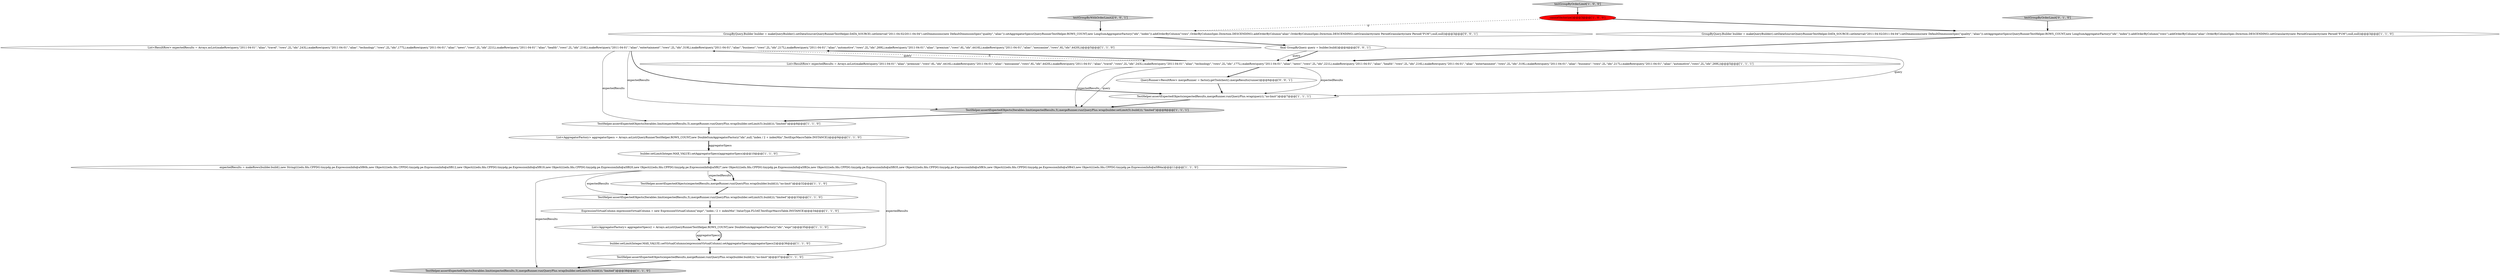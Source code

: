 digraph {
14 [style = filled, label = "builder.setLimit(Integer.MAX_VALUE).setAggregatorSpecs(aggregatorSpecs)@@@10@@@['1', '1', '0']", fillcolor = white, shape = ellipse image = "AAA0AAABBB1BBB"];
1 [style = filled, label = "TestHelper.assertExpectedObjects(Iterables.limit(expectedResults,5),mergeRunner.run(QueryPlus.wrap(builder.setLimit(5).build())),\"limited\")@@@38@@@['1', '1', '0']", fillcolor = lightgray, shape = ellipse image = "AAA0AAABBB1BBB"];
2 [style = filled, label = "cannotVectorize()@@@3@@@['1', '0', '0']", fillcolor = red, shape = ellipse image = "AAA1AAABBB1BBB"];
15 [style = filled, label = "TestHelper.assertExpectedObjects(Iterables.limit(expectedResults,5),mergeRunner.run(QueryPlus.wrap(builder.setLimit(5).build())),\"limited\")@@@8@@@['1', '1', '0']", fillcolor = white, shape = ellipse image = "AAA0AAABBB1BBB"];
3 [style = filled, label = "TestHelper.assertExpectedObjects(Iterables.limit(expectedResults,5),mergeRunner.run(QueryPlus.wrap(builder.setLimit(5).build())),\"limited\")@@@8@@@['1', '1', '1']", fillcolor = lightgray, shape = ellipse image = "AAA0AAABBB1BBB"];
19 [style = filled, label = "final GroupByQuery query = builder.build()@@@4@@@['0', '0', '1']", fillcolor = white, shape = ellipse image = "AAA0AAABBB3BBB"];
6 [style = filled, label = "testGroupByOrderLimit['1', '0', '0']", fillcolor = lightgray, shape = diamond image = "AAA0AAABBB1BBB"];
20 [style = filled, label = "QueryRunner<ResultRow> mergeRunner = factory.getToolchest().mergeResults(runner)@@@6@@@['0', '0', '1']", fillcolor = white, shape = ellipse image = "AAA0AAABBB3BBB"];
22 [style = filled, label = "testGroupByWithOrderLimit2['0', '0', '1']", fillcolor = lightgray, shape = diamond image = "AAA0AAABBB3BBB"];
12 [style = filled, label = "TestHelper.assertExpectedObjects(Iterables.limit(expectedResults,5),mergeRunner.run(QueryPlus.wrap(builder.setLimit(5).build())),\"limited\")@@@33@@@['1', '1', '0']", fillcolor = white, shape = ellipse image = "AAA0AAABBB1BBB"];
4 [style = filled, label = "expectedResults = makeRows(builder.build(),new String((((edu.fdu.CPPDG.tinypdg.pe.ExpressionInfo@a5f80b,new Object((((edu.fdu.CPPDG.tinypdg.pe.ExpressionInfo@a5f812,new Object((((edu.fdu.CPPDG.tinypdg.pe.ExpressionInfo@a5f819,new Object((((edu.fdu.CPPDG.tinypdg.pe.ExpressionInfo@a5f820,new Object((((edu.fdu.CPPDG.tinypdg.pe.ExpressionInfo@a5f827,new Object((((edu.fdu.CPPDG.tinypdg.pe.ExpressionInfo@a5f82e,new Object((((edu.fdu.CPPDG.tinypdg.pe.ExpressionInfo@a5f835,new Object((((edu.fdu.CPPDG.tinypdg.pe.ExpressionInfo@a5f83c,new Object((((edu.fdu.CPPDG.tinypdg.pe.ExpressionInfo@a5f843,new Object((((edu.fdu.CPPDG.tinypdg.pe.ExpressionInfo@a5f84a)@@@11@@@['1', '1', '0']", fillcolor = white, shape = ellipse image = "AAA0AAABBB1BBB"];
10 [style = filled, label = "GroupByQuery.Builder builder = makeQueryBuilder().setDataSource(QueryRunnerTestHelper.DATA_SOURCE).setInterval(\"2011-04-02/2011-04-04\").setDimensions(new DefaultDimensionSpec(\"quality\",\"alias\")).setAggregatorSpecs(QueryRunnerTestHelper.ROWS_COUNT,new LongSumAggregatorFactory(\"idx\",\"index\")).addOrderByColumn(\"rows\").addOrderByColumn(\"alias\",OrderByColumnSpec.Direction.DESCENDING).setGranularity(new PeriodGranularity(new Period(\"P1M\"),null,null))@@@3@@@['1', '1', '0']", fillcolor = white, shape = ellipse image = "AAA0AAABBB1BBB"];
17 [style = filled, label = "List<ResultRow> expectedResults = Arrays.asList(makeRow(query,\"2011-04-01\",\"alias\",\"travel\",\"rows\",2L,\"idx\",243L),makeRow(query,\"2011-04-01\",\"alias\",\"technology\",\"rows\",2L,\"idx\",177L),makeRow(query,\"2011-04-01\",\"alias\",\"news\",\"rows\",2L,\"idx\",221L),makeRow(query,\"2011-04-01\",\"alias\",\"health\",\"rows\",2L,\"idx\",216L),makeRow(query,\"2011-04-01\",\"alias\",\"entertainment\",\"rows\",2L,\"idx\",319L),makeRow(query,\"2011-04-01\",\"alias\",\"business\",\"rows\",2L,\"idx\",217L),makeRow(query,\"2011-04-01\",\"alias\",\"automotive\",\"rows\",2L,\"idx\",269L),makeRow(query,\"2011-04-01\",\"alias\",\"premium\",\"rows\",6L,\"idx\",4416L),makeRow(query,\"2011-04-01\",\"alias\",\"mezzanine\",\"rows\",6L,\"idx\",4420L))@@@5@@@['1', '1', '0']", fillcolor = white, shape = ellipse image = "AAA0AAABBB1BBB"];
21 [style = filled, label = "GroupByQuery.Builder builder = makeQueryBuilder().setDataSource(QueryRunnerTestHelper.DATA_SOURCE).setInterval(\"2011-04-02/2011-04-04\").setDimensions(new DefaultDimensionSpec(\"quality\",\"alias\")).setAggregatorSpecs(QueryRunnerTestHelper.ROWS_COUNT,new LongSumAggregatorFactory(\"idx\",\"index\")).addOrderByColumn(\"rows\",OrderByColumnSpec.Direction.DESCENDING).addOrderByColumn(\"alias\",OrderByColumnSpec.Direction.DESCENDING).setGranularity(new PeriodGranularity(new Period(\"P1M\"),null,null))@@@3@@@['0', '0', '1']", fillcolor = white, shape = ellipse image = "AAA0AAABBB3BBB"];
0 [style = filled, label = "TestHelper.assertExpectedObjects(expectedResults,mergeRunner.run(QueryPlus.wrap(builder.build())),\"no-limit\")@@@32@@@['1', '1', '0']", fillcolor = white, shape = ellipse image = "AAA0AAABBB1BBB"];
7 [style = filled, label = "TestHelper.assertExpectedObjects(expectedResults,mergeRunner.run(QueryPlus.wrap(query)),\"no-limit\")@@@7@@@['1', '1', '1']", fillcolor = white, shape = ellipse image = "AAA0AAABBB1BBB"];
18 [style = filled, label = "testGroupByOrderLimit['0', '1', '0']", fillcolor = lightgray, shape = diamond image = "AAA0AAABBB2BBB"];
5 [style = filled, label = "builder.setLimit(Integer.MAX_VALUE).setVirtualColumns(expressionVirtualColumn).setAggregatorSpecs(aggregatorSpecs2)@@@36@@@['1', '1', '0']", fillcolor = white, shape = ellipse image = "AAA0AAABBB1BBB"];
9 [style = filled, label = "List<AggregatorFactory> aggregatorSpecs2 = Arrays.asList(QueryRunnerTestHelper.ROWS_COUNT,new DoubleSumAggregatorFactory(\"idx\",\"expr\"))@@@35@@@['1', '1', '0']", fillcolor = white, shape = ellipse image = "AAA0AAABBB1BBB"];
8 [style = filled, label = "ExpressionVirtualColumn expressionVirtualColumn = new ExpressionVirtualColumn(\"expr\",\"index / 2 + indexMin\",ValueType.FLOAT,TestExprMacroTable.INSTANCE)@@@34@@@['1', '1', '0']", fillcolor = white, shape = ellipse image = "AAA0AAABBB1BBB"];
16 [style = filled, label = "List<ResultRow> expectedResults = Arrays.asList(makeRow(query,\"2011-04-01\",\"alias\",\"premium\",\"rows\",6L,\"idx\",4416L),makeRow(query,\"2011-04-01\",\"alias\",\"mezzanine\",\"rows\",6L,\"idx\",4420L),makeRow(query,\"2011-04-01\",\"alias\",\"travel\",\"rows\",2L,\"idx\",243L),makeRow(query,\"2011-04-01\",\"alias\",\"technology\",\"rows\",2L,\"idx\",177L),makeRow(query,\"2011-04-01\",\"alias\",\"news\",\"rows\",2L,\"idx\",221L),makeRow(query,\"2011-04-01\",\"alias\",\"health\",\"rows\",2L,\"idx\",216L),makeRow(query,\"2011-04-01\",\"alias\",\"entertainment\",\"rows\",2L,\"idx\",319L),makeRow(query,\"2011-04-01\",\"alias\",\"business\",\"rows\",2L,\"idx\",217L),makeRow(query,\"2011-04-01\",\"alias\",\"automotive\",\"rows\",2L,\"idx\",269L))@@@5@@@['1', '1', '1']", fillcolor = white, shape = ellipse image = "AAA0AAABBB1BBB"];
11 [style = filled, label = "TestHelper.assertExpectedObjects(expectedResults,mergeRunner.run(QueryPlus.wrap(builder.build())),\"no-limit\")@@@37@@@['1', '1', '0']", fillcolor = white, shape = ellipse image = "AAA0AAABBB1BBB"];
13 [style = filled, label = "List<AggregatorFactory> aggregatorSpecs = Arrays.asList(QueryRunnerTestHelper.ROWS_COUNT,new DoubleSumAggregatorFactory(\"idx\",null,\"index / 2 + indexMin\",TestExprMacroTable.INSTANCE))@@@9@@@['1', '1', '0']", fillcolor = white, shape = ellipse image = "AAA0AAABBB1BBB"];
15->13 [style = bold, label=""];
17->16 [style = dashed, label="0"];
21->19 [style = bold, label=""];
11->1 [style = bold, label=""];
16->3 [style = solid, label="expectedResults"];
4->0 [style = solid, label="expectedResults"];
0->12 [style = bold, label=""];
22->21 [style = bold, label=""];
3->15 [style = bold, label=""];
4->11 [style = solid, label="expectedResults"];
16->17 [style = bold, label=""];
19->16 [style = solid, label="query"];
2->10 [style = bold, label=""];
7->3 [style = bold, label=""];
4->0 [style = bold, label=""];
19->16 [style = bold, label=""];
6->2 [style = bold, label=""];
17->3 [style = solid, label="expectedResults"];
17->7 [style = bold, label=""];
16->17 [style = solid, label="query"];
10->16 [style = bold, label=""];
18->10 [style = bold, label=""];
2->21 [style = dashed, label="0"];
19->7 [style = solid, label="query"];
12->8 [style = bold, label=""];
9->5 [style = solid, label="aggregatorSpecs2"];
8->9 [style = bold, label=""];
9->5 [style = bold, label=""];
16->3 [style = solid, label="query"];
5->11 [style = bold, label=""];
16->7 [style = solid, label="expectedResults"];
20->7 [style = bold, label=""];
16->20 [style = bold, label=""];
17->15 [style = solid, label="expectedResults"];
13->14 [style = bold, label=""];
13->14 [style = solid, label="aggregatorSpecs"];
4->12 [style = solid, label="expectedResults"];
4->1 [style = solid, label="expectedResults"];
14->4 [style = bold, label=""];
}
